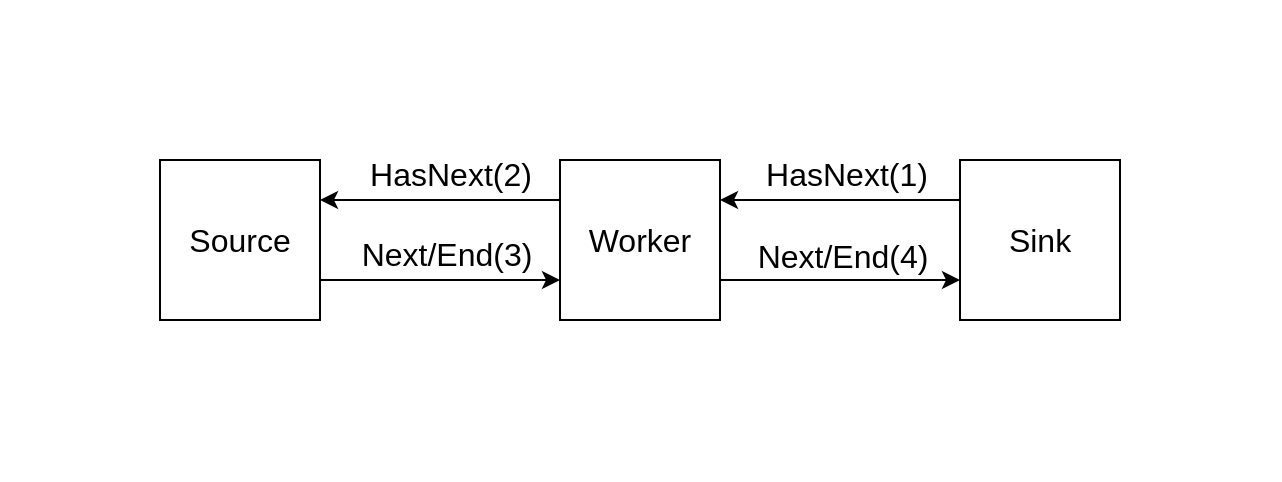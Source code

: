 <mxfile version="26.0.16">
  <diagram name="Page-1" id="N-WF71cv11YZuFbvwx1v">
    <mxGraphModel dx="2074" dy="1179" grid="1" gridSize="10" guides="1" tooltips="1" connect="1" arrows="1" fold="1" page="1" pageScale="1" pageWidth="850" pageHeight="1100" math="0" shadow="0">
      <root>
        <mxCell id="0" />
        <mxCell id="1" parent="0" />
        <mxCell id="Cd7nfp2vJYDz-Qzt_YNT-1" value="Source" style="rounded=0;whiteSpace=wrap;html=1;fontSize=16;" parent="1" vertex="1">
          <mxGeometry x="80" y="80" width="80" height="80" as="geometry" />
        </mxCell>
        <mxCell id="XIxjW3UT9FIFUcmy_z78-3" value="" style="endArrow=classic;html=1;rounded=0;entryX=1;entryY=0.25;entryDx=0;entryDy=0;exitX=0;exitY=0.25;exitDx=0;exitDy=0;" parent="1" source="XIxjW3UT9FIFUcmy_z78-1" target="Cd7nfp2vJYDz-Qzt_YNT-1" edge="1">
          <mxGeometry width="50" height="50" relative="1" as="geometry">
            <mxPoint x="200" y="120" as="sourcePoint" />
            <mxPoint x="350" y="220" as="targetPoint" />
          </mxGeometry>
        </mxCell>
        <mxCell id="XIxjW3UT9FIFUcmy_z78-5" value="" style="endArrow=classic;html=1;rounded=0;entryX=0;entryY=0.75;entryDx=0;entryDy=0;exitX=1;exitY=0.75;exitDx=0;exitDy=0;" parent="1" source="Cd7nfp2vJYDz-Qzt_YNT-1" target="XIxjW3UT9FIFUcmy_z78-1" edge="1">
          <mxGeometry width="50" height="50" relative="1" as="geometry">
            <mxPoint x="270" y="210" as="sourcePoint" />
            <mxPoint x="190" y="210" as="targetPoint" />
          </mxGeometry>
        </mxCell>
        <mxCell id="XIxjW3UT9FIFUcmy_z78-12" value="" style="swimlane;startSize=0;fillStyle=solid;fillColor=none;gradientColor=none;strokeColor=none;rounded=1;" parent="1" vertex="1">
          <mxGeometry width="640" height="240" as="geometry">
            <mxRectangle width="50" height="40" as="alternateBounds" />
          </mxGeometry>
        </mxCell>
        <mxCell id="XIxjW3UT9FIFUcmy_z78-2" value="Sink" style="rounded=0;whiteSpace=wrap;html=1;fontSize=16;" parent="XIxjW3UT9FIFUcmy_z78-12" vertex="1">
          <mxGeometry x="480" y="80" width="80" height="80" as="geometry" />
        </mxCell>
        <mxCell id="XIxjW3UT9FIFUcmy_z78-4" value="" style="endArrow=classic;html=1;rounded=0;entryX=1;entryY=0.25;entryDx=0;entryDy=0;exitX=0;exitY=0.25;exitDx=0;exitDy=0;" parent="XIxjW3UT9FIFUcmy_z78-12" target="XIxjW3UT9FIFUcmy_z78-1" edge="1">
          <mxGeometry width="50" height="50" relative="1" as="geometry">
            <mxPoint x="480" y="100" as="sourcePoint" />
            <mxPoint x="400" y="100" as="targetPoint" />
          </mxGeometry>
        </mxCell>
        <mxCell id="XIxjW3UT9FIFUcmy_z78-7" value="HasNext(1)" style="edgeLabel;html=1;align=center;verticalAlign=middle;resizable=0;points=[];fontSize=16;" parent="XIxjW3UT9FIFUcmy_z78-4" vertex="1" connectable="0">
          <mxGeometry x="0.279" relative="1" as="geometry">
            <mxPoint x="19" y="-13" as="offset" />
          </mxGeometry>
        </mxCell>
        <mxCell id="XIxjW3UT9FIFUcmy_z78-6" value="" style="endArrow=classic;html=1;rounded=0;entryX=0;entryY=0.75;entryDx=0;entryDy=0;exitX=1;exitY=0.75;exitDx=0;exitDy=0;" parent="XIxjW3UT9FIFUcmy_z78-12" target="XIxjW3UT9FIFUcmy_z78-2" edge="1">
          <mxGeometry width="50" height="50" relative="1" as="geometry">
            <mxPoint x="360" y="140" as="sourcePoint" />
            <mxPoint x="440" y="140" as="targetPoint" />
          </mxGeometry>
        </mxCell>
        <mxCell id="XIxjW3UT9FIFUcmy_z78-1" value="Worker" style="rounded=0;whiteSpace=wrap;html=1;fontSize=16;" parent="XIxjW3UT9FIFUcmy_z78-12" vertex="1">
          <mxGeometry x="280" y="80" width="80" height="80" as="geometry" />
        </mxCell>
        <mxCell id="XIxjW3UT9FIFUcmy_z78-10" value="Next/End(4)" style="edgeLabel;html=1;align=center;verticalAlign=middle;resizable=0;points=[];fontSize=16;" parent="XIxjW3UT9FIFUcmy_z78-12" vertex="1" connectable="0">
          <mxGeometry x="368.998" y="122" as="geometry">
            <mxPoint x="52" y="6" as="offset" />
          </mxGeometry>
        </mxCell>
        <mxCell id="XIxjW3UT9FIFUcmy_z78-8" value="HasNext(2)" style="edgeLabel;html=1;align=center;verticalAlign=middle;resizable=0;points=[];fontSize=16;" parent="XIxjW3UT9FIFUcmy_z78-12" vertex="1" connectable="0">
          <mxGeometry x="222.998" y="87" as="geometry">
            <mxPoint x="2" as="offset" />
          </mxGeometry>
        </mxCell>
        <mxCell id="XIxjW3UT9FIFUcmy_z78-9" value="Next/End(3)" style="edgeLabel;html=1;align=center;verticalAlign=middle;resizable=0;points=[];fontSize=16;" parent="XIxjW3UT9FIFUcmy_z78-12" vertex="1" connectable="0">
          <mxGeometry x="220.998" y="127" as="geometry">
            <mxPoint x="2" as="offset" />
          </mxGeometry>
        </mxCell>
      </root>
    </mxGraphModel>
  </diagram>
</mxfile>
